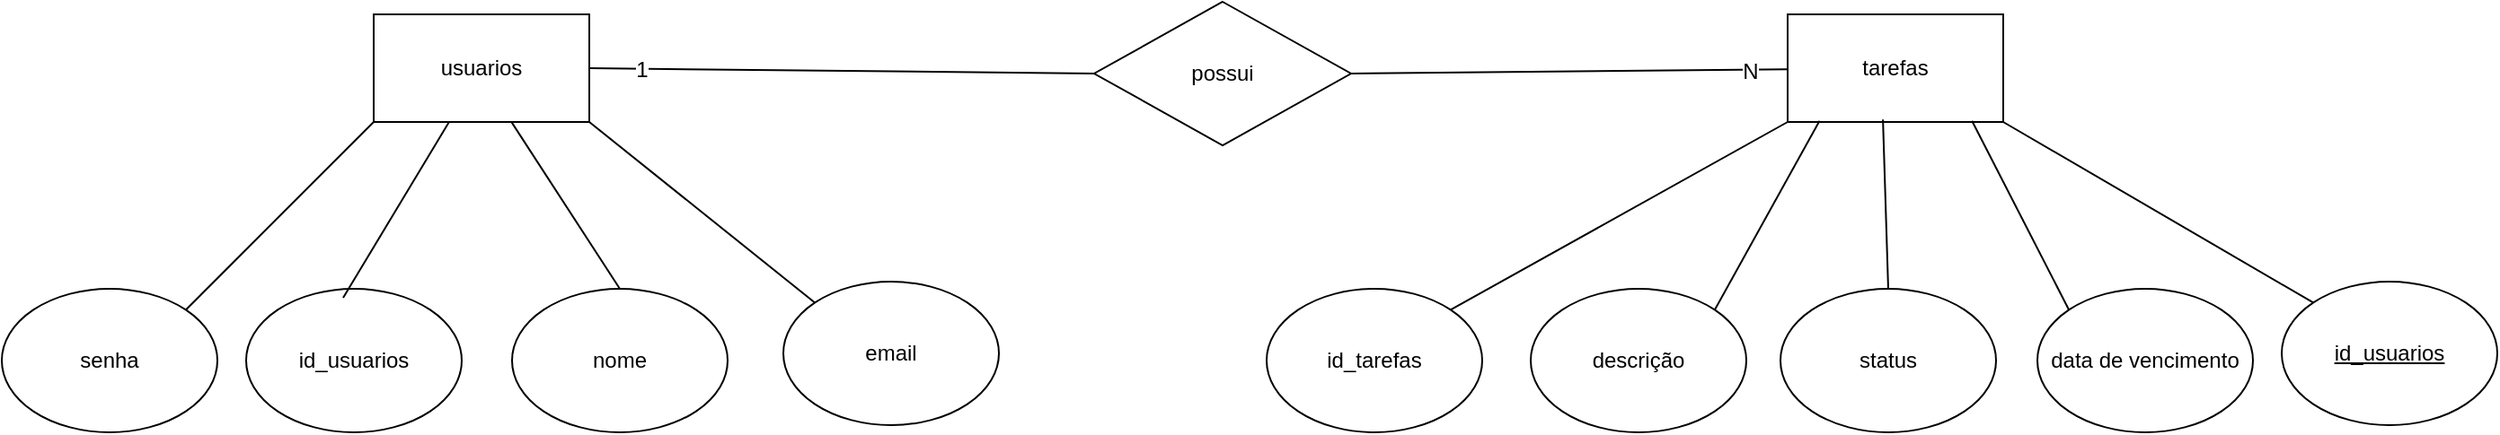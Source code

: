 <mxfile version="24.0.8" type="device">
  <diagram name="Page-1" id="41Xm8jwZwZj4rNR2arKd">
    <mxGraphModel dx="1440" dy="675" grid="0" gridSize="10" guides="1" tooltips="1" connect="1" arrows="1" fold="1" page="0" pageScale="1" pageWidth="850" pageHeight="1100" math="0" shadow="0">
      <root>
        <mxCell id="0" />
        <mxCell id="1" parent="0" />
        <mxCell id="swBH98palAouhRf8rfyv-22" style="edgeStyle=none;curved=0;rounded=0;orthogonalLoop=1;jettySize=auto;html=1;exitX=1;exitY=0.5;exitDx=0;exitDy=0;entryX=0;entryY=0.5;entryDx=0;entryDy=0;strokeColor=default;align=center;verticalAlign=middle;fontFamily=Helvetica;fontSize=12;fontColor=default;labelBackgroundColor=default;startArrow=none;startFill=0;startSize=8;endArrow=none;endFill=0;endSize=8;" edge="1" parent="1" source="swBH98palAouhRf8rfyv-1" target="swBH98palAouhRf8rfyv-21">
          <mxGeometry relative="1" as="geometry" />
        </mxCell>
        <mxCell id="swBH98palAouhRf8rfyv-24" value="1" style="edgeLabel;html=1;align=center;verticalAlign=middle;resizable=0;points=[];fontSize=12;fontFamily=Helvetica;fontColor=default;labelBackgroundColor=default;" vertex="1" connectable="0" parent="swBH98palAouhRf8rfyv-22">
          <mxGeometry x="-0.794" relative="1" as="geometry">
            <mxPoint as="offset" />
          </mxGeometry>
        </mxCell>
        <mxCell id="swBH98palAouhRf8rfyv-1" value="usuarios" style="rounded=0;whiteSpace=wrap;html=1;" vertex="1" parent="1">
          <mxGeometry x="92" y="60" width="120" height="60" as="geometry" />
        </mxCell>
        <mxCell id="swBH98palAouhRf8rfyv-2" value="id_usuarios" style="ellipse;whiteSpace=wrap;html=1;" vertex="1" parent="1">
          <mxGeometry x="21" y="213" width="120" height="80" as="geometry" />
        </mxCell>
        <mxCell id="swBH98palAouhRf8rfyv-3" value="nome" style="ellipse;whiteSpace=wrap;html=1;" vertex="1" parent="1">
          <mxGeometry x="169" y="213" width="120" height="80" as="geometry" />
        </mxCell>
        <mxCell id="swBH98palAouhRf8rfyv-15" style="edgeStyle=none;curved=0;rounded=0;orthogonalLoop=1;jettySize=auto;html=1;exitX=0;exitY=0;exitDx=0;exitDy=0;entryX=1;entryY=1;entryDx=0;entryDy=0;strokeColor=default;align=center;verticalAlign=middle;fontFamily=Helvetica;fontSize=12;fontColor=default;labelBackgroundColor=default;startArrow=none;startFill=0;startSize=8;endArrow=none;endFill=0;endSize=8;" edge="1" parent="1" source="swBH98palAouhRf8rfyv-4" target="swBH98palAouhRf8rfyv-1">
          <mxGeometry relative="1" as="geometry" />
        </mxCell>
        <mxCell id="swBH98palAouhRf8rfyv-4" value="email" style="ellipse;whiteSpace=wrap;html=1;" vertex="1" parent="1">
          <mxGeometry x="320" y="209" width="120" height="80" as="geometry" />
        </mxCell>
        <mxCell id="swBH98palAouhRf8rfyv-12" style="edgeStyle=none;curved=0;rounded=0;orthogonalLoop=1;jettySize=auto;html=1;exitX=1;exitY=0;exitDx=0;exitDy=0;entryX=0;entryY=1;entryDx=0;entryDy=0;fontSize=12;startSize=8;endSize=8;startArrow=none;startFill=0;endArrow=none;endFill=0;" edge="1" parent="1" source="swBH98palAouhRf8rfyv-5" target="swBH98palAouhRf8rfyv-1">
          <mxGeometry relative="1" as="geometry" />
        </mxCell>
        <mxCell id="swBH98palAouhRf8rfyv-5" value="senha" style="ellipse;whiteSpace=wrap;html=1;" vertex="1" parent="1">
          <mxGeometry x="-115" y="213" width="120" height="80" as="geometry" />
        </mxCell>
        <mxCell id="swBH98palAouhRf8rfyv-6" value="tarefas" style="rounded=0;whiteSpace=wrap;html=1;" vertex="1" parent="1">
          <mxGeometry x="879" y="60" width="120" height="60" as="geometry" />
        </mxCell>
        <mxCell id="swBH98palAouhRf8rfyv-16" style="edgeStyle=none;curved=0;rounded=0;orthogonalLoop=1;jettySize=auto;html=1;exitX=1;exitY=0;exitDx=0;exitDy=0;entryX=0;entryY=1;entryDx=0;entryDy=0;strokeColor=default;align=center;verticalAlign=middle;fontFamily=Helvetica;fontSize=12;fontColor=default;labelBackgroundColor=default;startArrow=none;startFill=0;startSize=8;endArrow=none;endFill=0;endSize=8;" edge="1" parent="1" source="swBH98palAouhRf8rfyv-7" target="swBH98palAouhRf8rfyv-6">
          <mxGeometry relative="1" as="geometry" />
        </mxCell>
        <mxCell id="swBH98palAouhRf8rfyv-7" value="id_tarefas" style="ellipse;whiteSpace=wrap;html=1;" vertex="1" parent="1">
          <mxGeometry x="589" y="213" width="120" height="80" as="geometry" />
        </mxCell>
        <mxCell id="swBH98palAouhRf8rfyv-8" value="descrição" style="ellipse;whiteSpace=wrap;html=1;" vertex="1" parent="1">
          <mxGeometry x="736" y="213" width="120" height="80" as="geometry" />
        </mxCell>
        <mxCell id="swBH98palAouhRf8rfyv-9" value="data de vencimento" style="ellipse;whiteSpace=wrap;html=1;" vertex="1" parent="1">
          <mxGeometry x="1018" y="213" width="120" height="80" as="geometry" />
        </mxCell>
        <mxCell id="swBH98palAouhRf8rfyv-10" value="status" style="ellipse;whiteSpace=wrap;html=1;" vertex="1" parent="1">
          <mxGeometry x="875" y="213" width="120" height="80" as="geometry" />
        </mxCell>
        <mxCell id="swBH98palAouhRf8rfyv-20" style="edgeStyle=none;curved=0;rounded=0;orthogonalLoop=1;jettySize=auto;html=1;exitX=0;exitY=0;exitDx=0;exitDy=0;entryX=1;entryY=1;entryDx=0;entryDy=0;strokeColor=default;align=center;verticalAlign=middle;fontFamily=Helvetica;fontSize=12;fontColor=default;labelBackgroundColor=default;startArrow=none;startFill=0;startSize=8;endArrow=none;endFill=0;endSize=8;" edge="1" parent="1" source="swBH98palAouhRf8rfyv-11" target="swBH98palAouhRf8rfyv-6">
          <mxGeometry relative="1" as="geometry" />
        </mxCell>
        <mxCell id="swBH98palAouhRf8rfyv-11" value="&lt;u&gt;id_usuarios&lt;/u&gt;" style="ellipse;whiteSpace=wrap;html=1;" vertex="1" parent="1">
          <mxGeometry x="1154" y="209" width="120" height="80" as="geometry" />
        </mxCell>
        <mxCell id="swBH98palAouhRf8rfyv-13" style="edgeStyle=none;curved=0;rounded=0;orthogonalLoop=1;jettySize=auto;html=1;strokeColor=default;align=center;verticalAlign=middle;fontFamily=Helvetica;fontSize=12;fontColor=default;labelBackgroundColor=default;startArrow=none;startFill=0;startSize=8;endArrow=none;endFill=0;endSize=8;" edge="1" parent="1" target="swBH98palAouhRf8rfyv-1">
          <mxGeometry relative="1" as="geometry">
            <mxPoint x="75" y="218" as="sourcePoint" />
          </mxGeometry>
        </mxCell>
        <mxCell id="swBH98palAouhRf8rfyv-14" style="edgeStyle=none;curved=0;rounded=0;orthogonalLoop=1;jettySize=auto;html=1;exitX=0.5;exitY=0;exitDx=0;exitDy=0;entryX=0.64;entryY=1.003;entryDx=0;entryDy=0;entryPerimeter=0;strokeColor=default;align=center;verticalAlign=middle;fontFamily=Helvetica;fontSize=12;fontColor=default;labelBackgroundColor=default;startArrow=none;startFill=0;startSize=8;endArrow=none;endFill=0;endSize=8;" edge="1" parent="1" source="swBH98palAouhRf8rfyv-3" target="swBH98palAouhRf8rfyv-1">
          <mxGeometry relative="1" as="geometry" />
        </mxCell>
        <mxCell id="swBH98palAouhRf8rfyv-17" style="edgeStyle=none;curved=0;rounded=0;orthogonalLoop=1;jettySize=auto;html=1;exitX=1;exitY=0;exitDx=0;exitDy=0;entryX=0.148;entryY=0.99;entryDx=0;entryDy=0;entryPerimeter=0;strokeColor=default;align=center;verticalAlign=middle;fontFamily=Helvetica;fontSize=12;fontColor=default;labelBackgroundColor=default;startArrow=none;startFill=0;startSize=8;endArrow=none;endFill=0;endSize=8;" edge="1" parent="1" source="swBH98palAouhRf8rfyv-8" target="swBH98palAouhRf8rfyv-6">
          <mxGeometry relative="1" as="geometry" />
        </mxCell>
        <mxCell id="swBH98palAouhRf8rfyv-18" style="edgeStyle=none;curved=0;rounded=0;orthogonalLoop=1;jettySize=auto;html=1;exitX=0.5;exitY=0;exitDx=0;exitDy=0;entryX=0.442;entryY=0.977;entryDx=0;entryDy=0;entryPerimeter=0;strokeColor=default;align=center;verticalAlign=middle;fontFamily=Helvetica;fontSize=12;fontColor=default;labelBackgroundColor=default;startArrow=none;startFill=0;startSize=8;endArrow=none;endFill=0;endSize=8;" edge="1" parent="1" source="swBH98palAouhRf8rfyv-10" target="swBH98palAouhRf8rfyv-6">
          <mxGeometry relative="1" as="geometry" />
        </mxCell>
        <mxCell id="swBH98palAouhRf8rfyv-19" style="edgeStyle=none;curved=0;rounded=0;orthogonalLoop=1;jettySize=auto;html=1;exitX=0;exitY=0;exitDx=0;exitDy=0;entryX=0.855;entryY=0.99;entryDx=0;entryDy=0;entryPerimeter=0;strokeColor=default;align=center;verticalAlign=middle;fontFamily=Helvetica;fontSize=12;fontColor=default;labelBackgroundColor=default;startArrow=none;startFill=0;startSize=8;endArrow=none;endFill=0;endSize=8;" edge="1" parent="1" source="swBH98palAouhRf8rfyv-9" target="swBH98palAouhRf8rfyv-6">
          <mxGeometry relative="1" as="geometry" />
        </mxCell>
        <mxCell id="swBH98palAouhRf8rfyv-23" style="edgeStyle=none;curved=0;rounded=0;orthogonalLoop=1;jettySize=auto;html=1;exitX=1;exitY=0.5;exitDx=0;exitDy=0;strokeColor=default;align=center;verticalAlign=middle;fontFamily=Helvetica;fontSize=12;fontColor=default;labelBackgroundColor=default;startArrow=none;startFill=0;startSize=8;endArrow=none;endFill=0;endSize=8;" edge="1" parent="1" source="swBH98palAouhRf8rfyv-21" target="swBH98palAouhRf8rfyv-6">
          <mxGeometry relative="1" as="geometry" />
        </mxCell>
        <mxCell id="swBH98palAouhRf8rfyv-25" value="N" style="edgeLabel;html=1;align=center;verticalAlign=middle;resizable=0;points=[];fontSize=12;fontFamily=Helvetica;fontColor=default;labelBackgroundColor=default;" vertex="1" connectable="0" parent="swBH98palAouhRf8rfyv-23">
          <mxGeometry x="0.827" y="-1" relative="1" as="geometry">
            <mxPoint as="offset" />
          </mxGeometry>
        </mxCell>
        <mxCell id="swBH98palAouhRf8rfyv-21" value="possui" style="rhombus;whiteSpace=wrap;html=1;fontFamily=Helvetica;fontSize=12;fontColor=default;labelBackgroundColor=default;" vertex="1" parent="1">
          <mxGeometry x="493" y="53" width="143" height="80" as="geometry" />
        </mxCell>
      </root>
    </mxGraphModel>
  </diagram>
</mxfile>
